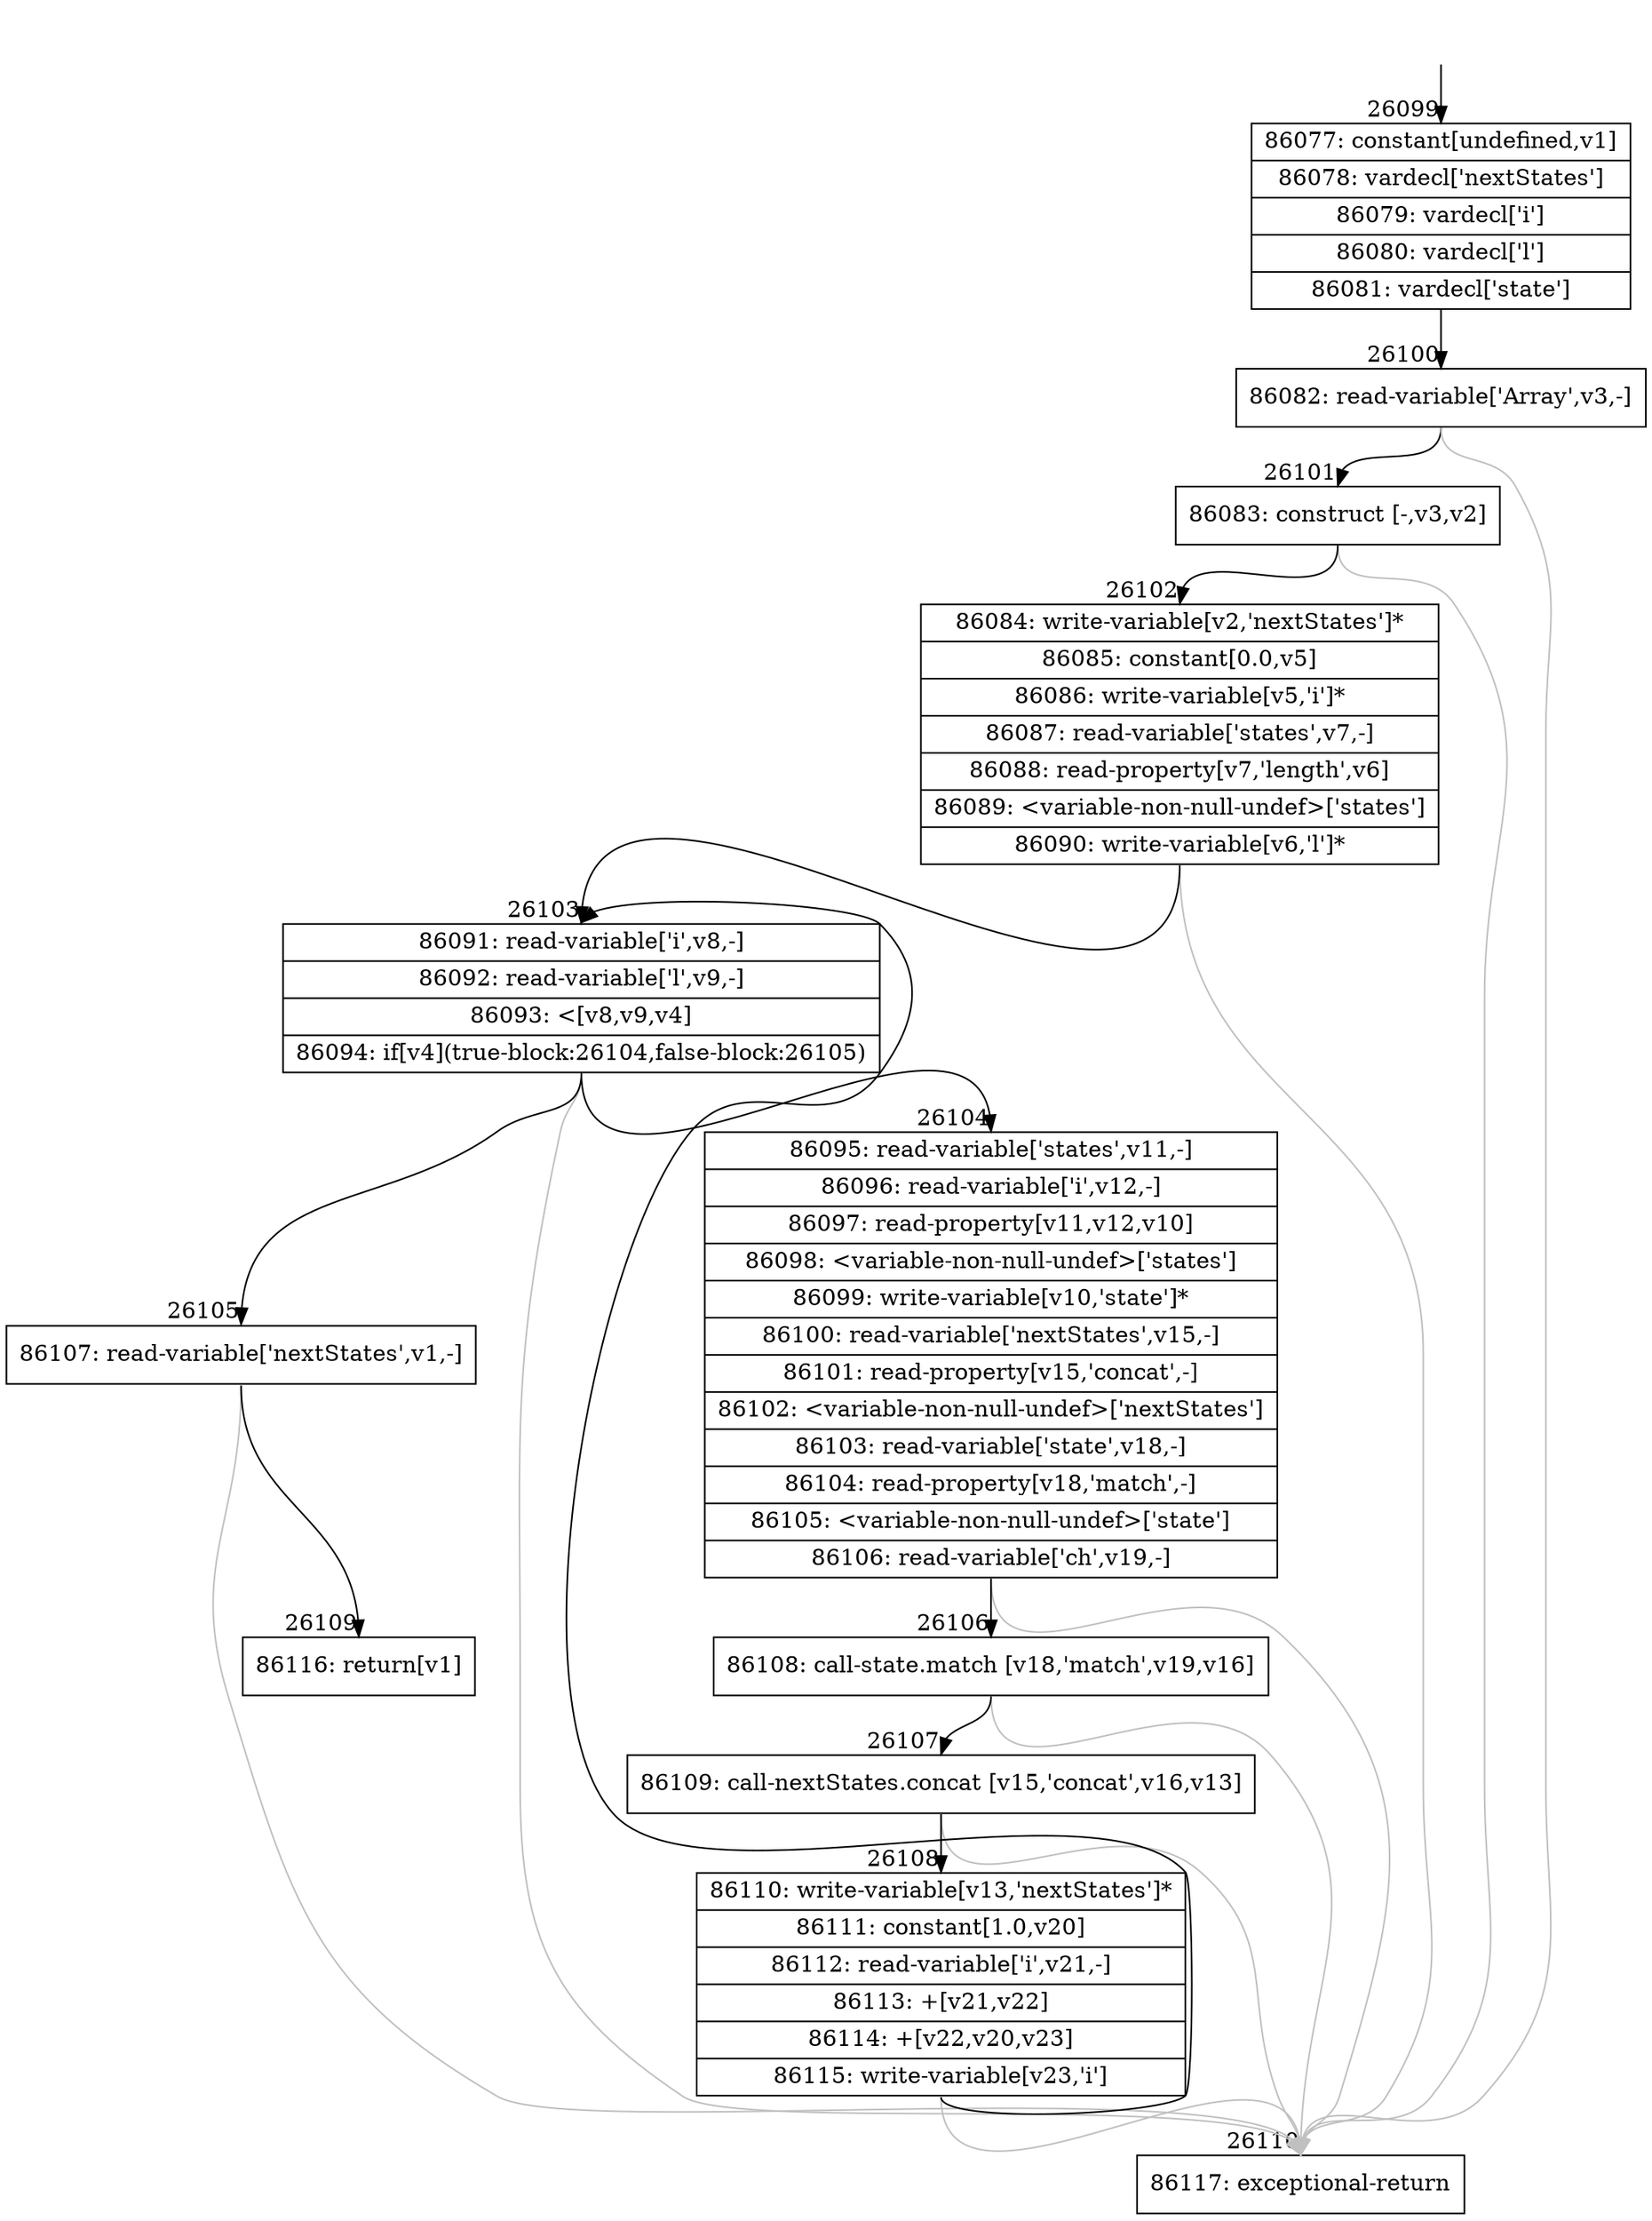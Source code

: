 digraph {
rankdir="TD"
BB_entry2290[shape=none,label=""];
BB_entry2290 -> BB26099 [tailport=s, headport=n, headlabel="    26099"]
BB26099 [shape=record label="{86077: constant[undefined,v1]|86078: vardecl['nextStates']|86079: vardecl['i']|86080: vardecl['l']|86081: vardecl['state']}" ] 
BB26099 -> BB26100 [tailport=s, headport=n, headlabel="      26100"]
BB26100 [shape=record label="{86082: read-variable['Array',v3,-]}" ] 
BB26100 -> BB26101 [tailport=s, headport=n, headlabel="      26101"]
BB26100 -> BB26110 [tailport=s, headport=n, color=gray, headlabel="      26110"]
BB26101 [shape=record label="{86083: construct [-,v3,v2]}" ] 
BB26101 -> BB26102 [tailport=s, headport=n, headlabel="      26102"]
BB26101 -> BB26110 [tailport=s, headport=n, color=gray]
BB26102 [shape=record label="{86084: write-variable[v2,'nextStates']*|86085: constant[0.0,v5]|86086: write-variable[v5,'i']*|86087: read-variable['states',v7,-]|86088: read-property[v7,'length',v6]|86089: \<variable-non-null-undef\>['states']|86090: write-variable[v6,'l']*}" ] 
BB26102 -> BB26103 [tailport=s, headport=n, headlabel="      26103"]
BB26102 -> BB26110 [tailport=s, headport=n, color=gray]
BB26103 [shape=record label="{86091: read-variable['i',v8,-]|86092: read-variable['l',v9,-]|86093: \<[v8,v9,v4]|86094: if[v4](true-block:26104,false-block:26105)}" ] 
BB26103 -> BB26104 [tailport=s, headport=n, headlabel="      26104"]
BB26103 -> BB26105 [tailport=s, headport=n, headlabel="      26105"]
BB26103 -> BB26110 [tailport=s, headport=n, color=gray]
BB26104 [shape=record label="{86095: read-variable['states',v11,-]|86096: read-variable['i',v12,-]|86097: read-property[v11,v12,v10]|86098: \<variable-non-null-undef\>['states']|86099: write-variable[v10,'state']*|86100: read-variable['nextStates',v15,-]|86101: read-property[v15,'concat',-]|86102: \<variable-non-null-undef\>['nextStates']|86103: read-variable['state',v18,-]|86104: read-property[v18,'match',-]|86105: \<variable-non-null-undef\>['state']|86106: read-variable['ch',v19,-]}" ] 
BB26104 -> BB26106 [tailport=s, headport=n, headlabel="      26106"]
BB26104 -> BB26110 [tailport=s, headport=n, color=gray]
BB26105 [shape=record label="{86107: read-variable['nextStates',v1,-]}" ] 
BB26105 -> BB26109 [tailport=s, headport=n, headlabel="      26109"]
BB26105 -> BB26110 [tailport=s, headport=n, color=gray]
BB26106 [shape=record label="{86108: call-state.match [v18,'match',v19,v16]}" ] 
BB26106 -> BB26107 [tailport=s, headport=n, headlabel="      26107"]
BB26106 -> BB26110 [tailport=s, headport=n, color=gray]
BB26107 [shape=record label="{86109: call-nextStates.concat [v15,'concat',v16,v13]}" ] 
BB26107 -> BB26108 [tailport=s, headport=n, headlabel="      26108"]
BB26107 -> BB26110 [tailport=s, headport=n, color=gray]
BB26108 [shape=record label="{86110: write-variable[v13,'nextStates']*|86111: constant[1.0,v20]|86112: read-variable['i',v21,-]|86113: +[v21,v22]|86114: +[v22,v20,v23]|86115: write-variable[v23,'i']}" ] 
BB26108 -> BB26103 [tailport=s, headport=n]
BB26108 -> BB26110 [tailport=s, headport=n, color=gray]
BB26109 [shape=record label="{86116: return[v1]}" ] 
BB26110 [shape=record label="{86117: exceptional-return}" ] 
//#$~ 47744
}
